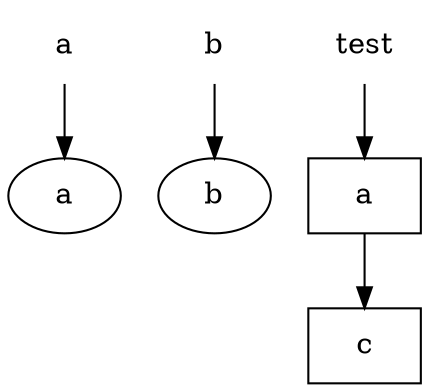 digraph agramar{
    "a"[label="a"][shape="none"];
    "a_a"[label="a"];
    "a" -> "a_a"[label=""];

    "b"[label="b"][shape="none"];
    "b_b"[label="b"];
    "b" -> "b_b"[label=""];

    "test"[label="test"][shape="none"];
    "test_a"[label="a"][shape="box"];
    "test_c"[label="c"][shape="box"];
    "test_a" -> "test_c"[label=""];
    "test" -> "test_a"

}

